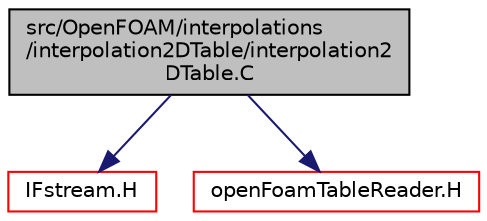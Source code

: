 digraph "src/OpenFOAM/interpolations/interpolation2DTable/interpolation2DTable.C"
{
  bgcolor="transparent";
  edge [fontname="Helvetica",fontsize="10",labelfontname="Helvetica",labelfontsize="10"];
  node [fontname="Helvetica",fontsize="10",shape=record];
  Node1 [label="src/OpenFOAM/interpolations\l/interpolation2DTable/interpolation2\lDTable.C",height=0.2,width=0.4,color="black", fillcolor="grey75", style="filled", fontcolor="black"];
  Node1 -> Node2 [color="midnightblue",fontsize="10",style="solid",fontname="Helvetica"];
  Node2 [label="IFstream.H",height=0.2,width=0.4,color="red",URL="$a07797.html"];
  Node1 -> Node3 [color="midnightblue",fontsize="10",style="solid",fontname="Helvetica"];
  Node3 [label="openFoamTableReader.H",height=0.2,width=0.4,color="red",URL="$a08257.html"];
}
